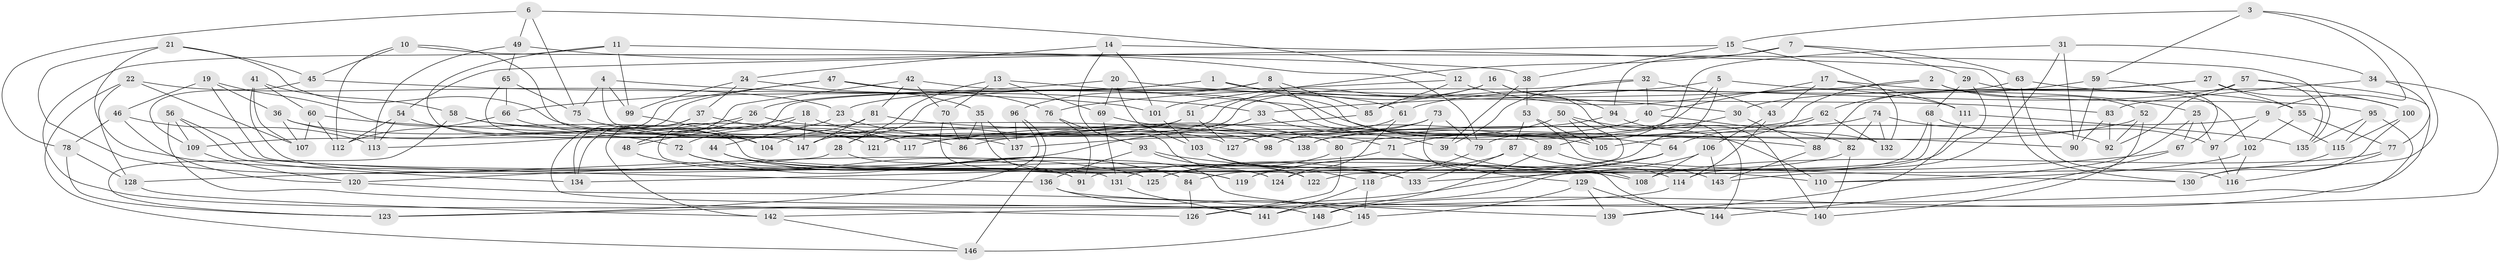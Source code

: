 // coarse degree distribution, {6: 0.19148936170212766, 7: 0.1702127659574468, 11: 0.0851063829787234, 8: 0.0851063829787234, 10: 0.06382978723404255, 9: 0.14893617021276595, 5: 0.0851063829787234, 4: 0.10638297872340426, 12: 0.0425531914893617, 3: 0.02127659574468085}
// Generated by graph-tools (version 1.1) at 2025/54/03/04/25 22:54:02]
// undirected, 148 vertices, 296 edges
graph export_dot {
  node [color=gray90,style=filled];
  1;
  2;
  3;
  4;
  5;
  6;
  7;
  8;
  9;
  10;
  11;
  12;
  13;
  14;
  15;
  16;
  17;
  18;
  19;
  20;
  21;
  22;
  23;
  24;
  25;
  26;
  27;
  28;
  29;
  30;
  31;
  32;
  33;
  34;
  35;
  36;
  37;
  38;
  39;
  40;
  41;
  42;
  43;
  44;
  45;
  46;
  47;
  48;
  49;
  50;
  51;
  52;
  53;
  54;
  55;
  56;
  57;
  58;
  59;
  60;
  61;
  62;
  63;
  64;
  65;
  66;
  67;
  68;
  69;
  70;
  71;
  72;
  73;
  74;
  75;
  76;
  77;
  78;
  79;
  80;
  81;
  82;
  83;
  84;
  85;
  86;
  87;
  88;
  89;
  90;
  91;
  92;
  93;
  94;
  95;
  96;
  97;
  98;
  99;
  100;
  101;
  102;
  103;
  104;
  105;
  106;
  107;
  108;
  109;
  110;
  111;
  112;
  113;
  114;
  115;
  116;
  117;
  118;
  119;
  120;
  121;
  122;
  123;
  124;
  125;
  126;
  127;
  128;
  129;
  130;
  131;
  132;
  133;
  134;
  135;
  136;
  137;
  138;
  139;
  140;
  141;
  142;
  143;
  144;
  145;
  146;
  147;
  148;
  1 -- 26;
  1 -- 125;
  1 -- 132;
  1 -- 83;
  2 -- 52;
  2 -- 95;
  2 -- 105;
  2 -- 33;
  3 -- 143;
  3 -- 9;
  3 -- 15;
  3 -- 59;
  4 -- 33;
  4 -- 75;
  4 -- 98;
  4 -- 99;
  5 -- 84;
  5 -- 76;
  5 -- 55;
  5 -- 138;
  6 -- 75;
  6 -- 78;
  6 -- 49;
  6 -- 12;
  7 -- 101;
  7 -- 63;
  7 -- 29;
  7 -- 94;
  8 -- 96;
  8 -- 28;
  8 -- 85;
  8 -- 105;
  9 -- 97;
  9 -- 115;
  9 -- 98;
  10 -- 86;
  10 -- 112;
  10 -- 135;
  10 -- 45;
  11 -- 38;
  11 -- 99;
  11 -- 104;
  11 -- 141;
  12 -- 85;
  12 -- 23;
  12 -- 111;
  13 -- 70;
  13 -- 69;
  13 -- 64;
  13 -- 28;
  14 -- 130;
  14 -- 101;
  14 -- 24;
  14 -- 122;
  15 -- 54;
  15 -- 132;
  15 -- 38;
  16 -- 94;
  16 -- 51;
  16 -- 121;
  16 -- 144;
  17 -- 40;
  17 -- 43;
  17 -- 25;
  17 -- 111;
  18 -- 48;
  18 -- 138;
  18 -- 147;
  18 -- 72;
  19 -- 36;
  19 -- 46;
  19 -- 91;
  19 -- 110;
  20 -- 66;
  20 -- 30;
  20 -- 103;
  20 -- 69;
  21 -- 45;
  21 -- 125;
  21 -- 127;
  21 -- 119;
  22 -- 146;
  22 -- 128;
  22 -- 23;
  22 -- 107;
  23 -- 80;
  23 -- 44;
  24 -- 99;
  24 -- 35;
  24 -- 37;
  25 -- 97;
  25 -- 67;
  25 -- 110;
  26 -- 113;
  26 -- 48;
  26 -- 138;
  27 -- 30;
  27 -- 100;
  27 -- 55;
  27 -- 88;
  28 -- 120;
  28 -- 139;
  29 -- 141;
  29 -- 102;
  29 -- 68;
  30 -- 88;
  30 -- 89;
  31 -- 79;
  31 -- 34;
  31 -- 114;
  31 -- 90;
  32 -- 40;
  32 -- 39;
  32 -- 43;
  32 -- 121;
  33 -- 128;
  33 -- 39;
  34 -- 77;
  34 -- 139;
  34 -- 83;
  35 -- 124;
  35 -- 86;
  35 -- 137;
  36 -- 107;
  36 -- 72;
  36 -- 117;
  37 -- 134;
  37 -- 142;
  37 -- 117;
  38 -- 39;
  38 -- 53;
  39 -- 108;
  40 -- 82;
  40 -- 117;
  41 -- 107;
  41 -- 58;
  41 -- 131;
  41 -- 60;
  42 -- 70;
  42 -- 81;
  42 -- 89;
  42 -- 48;
  43 -- 106;
  43 -- 114;
  44 -- 84;
  44 -- 119;
  44 -- 133;
  45 -- 101;
  45 -- 109;
  46 -- 120;
  46 -- 78;
  46 -- 113;
  47 -- 61;
  47 -- 148;
  47 -- 134;
  47 -- 76;
  48 -- 91;
  49 -- 113;
  49 -- 65;
  49 -- 79;
  50 -- 91;
  50 -- 71;
  50 -- 105;
  50 -- 110;
  51 -- 109;
  51 -- 127;
  51 -- 147;
  52 -- 80;
  52 -- 140;
  52 -- 92;
  53 -- 87;
  53 -- 105;
  53 -- 130;
  54 -- 112;
  54 -- 104;
  54 -- 113;
  55 -- 77;
  55 -- 102;
  56 -- 136;
  56 -- 126;
  56 -- 134;
  56 -- 109;
  57 -- 135;
  57 -- 148;
  57 -- 92;
  57 -- 61;
  58 -- 98;
  58 -- 123;
  58 -- 121;
  59 -- 67;
  59 -- 90;
  59 -- 62;
  60 -- 88;
  60 -- 112;
  60 -- 107;
  61 -- 124;
  61 -- 127;
  62 -- 64;
  62 -- 86;
  62 -- 132;
  63 -- 116;
  63 -- 85;
  63 -- 100;
  64 -- 119;
  64 -- 126;
  65 -- 147;
  65 -- 75;
  65 -- 66;
  66 -- 121;
  66 -- 112;
  67 -- 133;
  67 -- 144;
  68 -- 122;
  68 -- 124;
  68 -- 97;
  69 -- 131;
  69 -- 71;
  70 -- 86;
  70 -- 122;
  71 -- 134;
  71 -- 129;
  72 -- 124;
  72 -- 84;
  73 -- 127;
  73 -- 79;
  73 -- 137;
  73 -- 144;
  74 -- 92;
  74 -- 138;
  74 -- 132;
  74 -- 82;
  75 -- 137;
  76 -- 93;
  76 -- 91;
  77 -- 116;
  77 -- 108;
  78 -- 128;
  78 -- 123;
  79 -- 118;
  80 -- 131;
  80 -- 126;
  81 -- 90;
  81 -- 147;
  81 -- 104;
  82 -- 140;
  82 -- 125;
  83 -- 90;
  83 -- 92;
  84 -- 126;
  85 -- 117;
  87 -- 114;
  87 -- 133;
  87 -- 125;
  88 -- 143;
  89 -- 148;
  89 -- 143;
  93 -- 122;
  93 -- 108;
  93 -- 136;
  94 -- 140;
  94 -- 98;
  95 -- 115;
  95 -- 135;
  95 -- 142;
  96 -- 146;
  96 -- 137;
  96 -- 123;
  97 -- 116;
  99 -- 104;
  100 -- 115;
  100 -- 130;
  101 -- 103;
  102 -- 110;
  102 -- 116;
  103 -- 133;
  103 -- 118;
  106 -- 119;
  106 -- 143;
  106 -- 108;
  109 -- 120;
  111 -- 139;
  111 -- 135;
  114 -- 123;
  115 -- 130;
  118 -- 145;
  118 -- 141;
  120 -- 148;
  128 -- 142;
  129 -- 144;
  129 -- 145;
  129 -- 139;
  131 -- 141;
  136 -- 140;
  136 -- 145;
  142 -- 146;
  145 -- 146;
}

